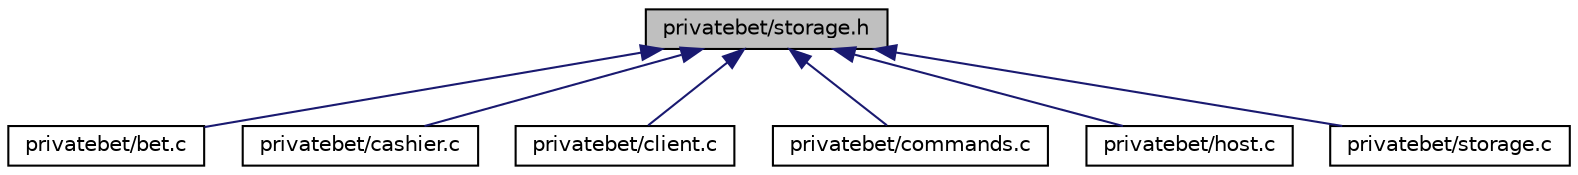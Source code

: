 digraph "privatebet/storage.h"
{
 // INTERACTIVE_SVG=YES
 // LATEX_PDF_SIZE
  edge [fontname="Helvetica",fontsize="10",labelfontname="Helvetica",labelfontsize="10"];
  node [fontname="Helvetica",fontsize="10",shape=record];
  Node1 [label="privatebet/storage.h",height=0.2,width=0.4,color="black", fillcolor="grey75", style="filled", fontcolor="black",tooltip=" "];
  Node1 -> Node2 [dir="back",color="midnightblue",fontsize="10",style="solid",fontname="Helvetica"];
  Node2 [label="privatebet/bet.c",height=0.2,width=0.4,color="black", fillcolor="white", style="filled",URL="$dd/d53/bet_8c.html",tooltip=" "];
  Node1 -> Node3 [dir="back",color="midnightblue",fontsize="10",style="solid",fontname="Helvetica"];
  Node3 [label="privatebet/cashier.c",height=0.2,width=0.4,color="black", fillcolor="white", style="filled",URL="$de/d4f/cashier_8c.html",tooltip=" "];
  Node1 -> Node4 [dir="back",color="midnightblue",fontsize="10",style="solid",fontname="Helvetica"];
  Node4 [label="privatebet/client.c",height=0.2,width=0.4,color="black", fillcolor="white", style="filled",URL="$dd/d93/client_8c.html",tooltip=" "];
  Node1 -> Node5 [dir="back",color="midnightblue",fontsize="10",style="solid",fontname="Helvetica"];
  Node5 [label="privatebet/commands.c",height=0.2,width=0.4,color="black", fillcolor="white", style="filled",URL="$de/d21/commands_8c.html",tooltip=" "];
  Node1 -> Node6 [dir="back",color="midnightblue",fontsize="10",style="solid",fontname="Helvetica"];
  Node6 [label="privatebet/host.c",height=0.2,width=0.4,color="black", fillcolor="white", style="filled",URL="$df/da9/host_8c.html",tooltip=" "];
  Node1 -> Node7 [dir="back",color="midnightblue",fontsize="10",style="solid",fontname="Helvetica"];
  Node7 [label="privatebet/storage.c",height=0.2,width=0.4,color="black", fillcolor="white", style="filled",URL="$d2/dd2/storage_8c.html",tooltip=" "];
}
